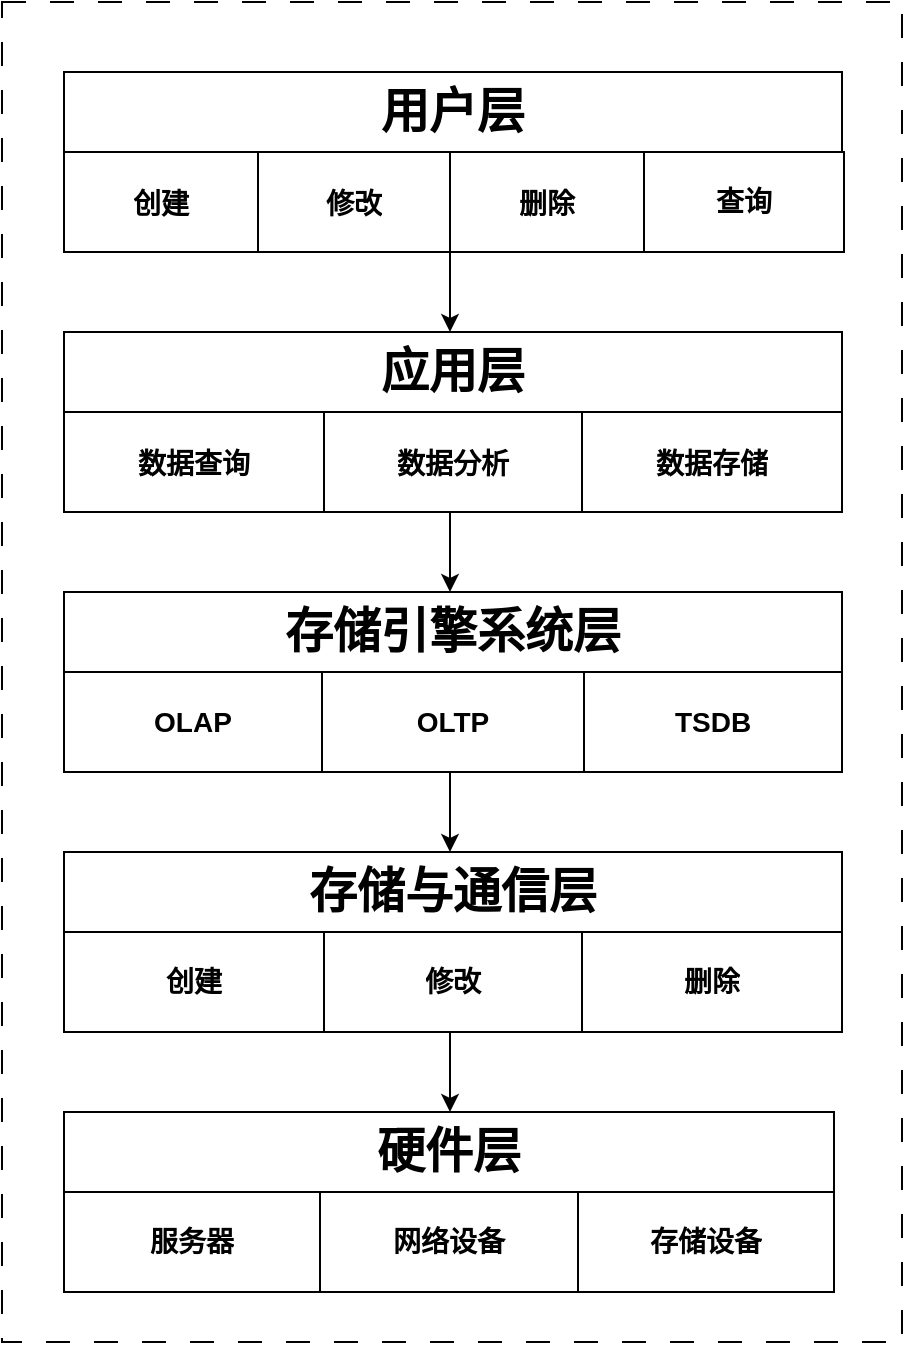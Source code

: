 <mxfile version="21.7.5" type="github">
  <diagram id="prtHgNgQTEPvFCAcTncT" name="Page-1">
    <mxGraphModel dx="1379" dy="764" grid="1" gridSize="10" guides="1" tooltips="1" connect="1" arrows="1" fold="1" page="1" pageScale="1" pageWidth="827" pageHeight="1169" math="0" shadow="0">
      <root>
        <mxCell id="0" />
        <mxCell id="1" parent="0" />
        <mxCell id="x2MY3SJJRR_8M5Zhqf7X-85" value="" style="whiteSpace=wrap;html=1;dashed=1;dashPattern=12 12;" vertex="1" parent="1">
          <mxGeometry x="210" y="165" width="450" height="670" as="geometry" />
        </mxCell>
        <mxCell id="x2MY3SJJRR_8M5Zhqf7X-1" value="&lt;font style=&quot;font-size: 24px;&quot;&gt;&lt;span&gt;用户层&lt;/span&gt;&lt;/font&gt;" style="rounded=0;whiteSpace=wrap;html=1;fontStyle=1" vertex="1" parent="1">
          <mxGeometry x="241" y="200" width="389" height="40" as="geometry" />
        </mxCell>
        <mxCell id="x2MY3SJJRR_8M5Zhqf7X-33" value="" style="group;fontStyle=1" vertex="1" connectable="0" parent="1">
          <mxGeometry x="241" y="240" width="390" height="50" as="geometry" />
        </mxCell>
        <mxCell id="x2MY3SJJRR_8M5Zhqf7X-5" value="" style="shape=table;startSize=0;container=1;collapsible=0;childLayout=tableLayout;fontSize=16;fontStyle=1" vertex="1" parent="x2MY3SJJRR_8M5Zhqf7X-33">
          <mxGeometry width="290" height="50" as="geometry" />
        </mxCell>
        <mxCell id="x2MY3SJJRR_8M5Zhqf7X-6" value="" style="shape=tableRow;horizontal=0;startSize=0;swimlaneHead=0;swimlaneBody=0;strokeColor=inherit;top=0;left=0;bottom=0;right=0;collapsible=0;dropTarget=0;fillColor=none;points=[[0,0.5],[1,0.5]];portConstraint=eastwest;fontSize=16;fontStyle=1" vertex="1" parent="x2MY3SJJRR_8M5Zhqf7X-5">
          <mxGeometry width="290" height="50" as="geometry" />
        </mxCell>
        <mxCell id="x2MY3SJJRR_8M5Zhqf7X-7" value="&lt;font style=&quot;font-size: 14px;&quot;&gt;创建&lt;/font&gt;" style="shape=partialRectangle;html=1;whiteSpace=wrap;connectable=0;strokeColor=inherit;overflow=hidden;fillColor=none;top=0;left=0;bottom=0;right=0;pointerEvents=1;fontSize=16;fontStyle=1" vertex="1" parent="x2MY3SJJRR_8M5Zhqf7X-6">
          <mxGeometry width="97" height="50" as="geometry">
            <mxRectangle width="97" height="50" as="alternateBounds" />
          </mxGeometry>
        </mxCell>
        <mxCell id="x2MY3SJJRR_8M5Zhqf7X-8" value="&lt;font style=&quot;font-size: 14px;&quot;&gt;修改&lt;/font&gt;" style="shape=partialRectangle;html=1;whiteSpace=wrap;connectable=0;strokeColor=inherit;overflow=hidden;fillColor=none;top=0;left=0;bottom=0;right=0;pointerEvents=1;fontSize=16;fontStyle=1" vertex="1" parent="x2MY3SJJRR_8M5Zhqf7X-6">
          <mxGeometry x="97" width="96" height="50" as="geometry">
            <mxRectangle width="96" height="50" as="alternateBounds" />
          </mxGeometry>
        </mxCell>
        <mxCell id="x2MY3SJJRR_8M5Zhqf7X-9" value="&lt;font style=&quot;font-size: 14px;&quot;&gt;删除&lt;/font&gt;" style="shape=partialRectangle;html=1;whiteSpace=wrap;connectable=0;strokeColor=inherit;overflow=hidden;fillColor=none;top=0;left=0;bottom=0;right=0;pointerEvents=1;fontSize=16;fontStyle=1" vertex="1" parent="x2MY3SJJRR_8M5Zhqf7X-6">
          <mxGeometry x="193" width="97" height="50" as="geometry">
            <mxRectangle width="97" height="50" as="alternateBounds" />
          </mxGeometry>
        </mxCell>
        <mxCell id="x2MY3SJJRR_8M5Zhqf7X-32" value="&lt;font style=&quot;font-size: 14px;&quot;&gt;查询&lt;/font&gt;" style="whiteSpace=wrap;html=1;fontStyle=1" vertex="1" parent="x2MY3SJJRR_8M5Zhqf7X-33">
          <mxGeometry x="290" width="100" height="50" as="geometry" />
        </mxCell>
        <mxCell id="x2MY3SJJRR_8M5Zhqf7X-35" value="" style="endArrow=classic;html=1;rounded=0;exitX=0.669;exitY=1;exitDx=0;exitDy=0;exitPerimeter=0;fontStyle=1" edge="1" parent="1">
          <mxGeometry width="50" height="50" relative="1" as="geometry">
            <mxPoint x="434.01" y="290" as="sourcePoint" />
            <mxPoint x="434" y="330" as="targetPoint" />
          </mxGeometry>
        </mxCell>
        <mxCell id="x2MY3SJJRR_8M5Zhqf7X-36" value="&lt;font style=&quot;font-size: 24px;&quot;&gt;&lt;span&gt;应用层&lt;/span&gt;&lt;/font&gt;" style="rounded=0;whiteSpace=wrap;html=1;fontStyle=1" vertex="1" parent="1">
          <mxGeometry x="241" y="330" width="389" height="40" as="geometry" />
        </mxCell>
        <mxCell id="x2MY3SJJRR_8M5Zhqf7X-44" value="" style="endArrow=classic;html=1;rounded=0;exitX=0.669;exitY=1;exitDx=0;exitDy=0;exitPerimeter=0;fontStyle=1" edge="1" parent="1">
          <mxGeometry width="50" height="50" relative="1" as="geometry">
            <mxPoint x="434.01" y="420" as="sourcePoint" />
            <mxPoint x="434" y="460" as="targetPoint" />
          </mxGeometry>
        </mxCell>
        <mxCell id="x2MY3SJJRR_8M5Zhqf7X-45" value="&lt;font style=&quot;font-size: 24px;&quot;&gt;&lt;span&gt;存储引擎系统层&lt;/span&gt;&lt;/font&gt;" style="rounded=0;whiteSpace=wrap;html=1;fontStyle=1" vertex="1" parent="1">
          <mxGeometry x="241" y="460" width="389" height="40" as="geometry" />
        </mxCell>
        <mxCell id="x2MY3SJJRR_8M5Zhqf7X-53" value="" style="endArrow=classic;html=1;rounded=0;exitX=0.669;exitY=1;exitDx=0;exitDy=0;exitPerimeter=0;fontStyle=1" edge="1" parent="1">
          <mxGeometry width="50" height="50" relative="1" as="geometry">
            <mxPoint x="434.01" y="550" as="sourcePoint" />
            <mxPoint x="434" y="590" as="targetPoint" />
          </mxGeometry>
        </mxCell>
        <mxCell id="x2MY3SJJRR_8M5Zhqf7X-54" value="&lt;font style=&quot;font-size: 24px;&quot;&gt;&lt;span&gt;存储与通信层&lt;/span&gt;&lt;/font&gt;" style="rounded=0;whiteSpace=wrap;html=1;fontStyle=1" vertex="1" parent="1">
          <mxGeometry x="241" y="590" width="389" height="40" as="geometry" />
        </mxCell>
        <mxCell id="x2MY3SJJRR_8M5Zhqf7X-62" value="" style="endArrow=classic;html=1;rounded=0;exitX=0.669;exitY=1;exitDx=0;exitDy=0;exitPerimeter=0;fontStyle=1" edge="1" parent="1">
          <mxGeometry width="50" height="50" relative="1" as="geometry">
            <mxPoint x="434.01" y="680" as="sourcePoint" />
            <mxPoint x="434" y="720" as="targetPoint" />
          </mxGeometry>
        </mxCell>
        <mxCell id="x2MY3SJJRR_8M5Zhqf7X-63" value="&lt;font style=&quot;font-size: 24px;&quot;&gt;&lt;span&gt;硬件层&lt;/span&gt;&lt;/font&gt;" style="rounded=0;whiteSpace=wrap;html=1;fontStyle=1" vertex="1" parent="1">
          <mxGeometry x="241" y="720" width="385" height="40" as="geometry" />
        </mxCell>
        <mxCell id="x2MY3SJJRR_8M5Zhqf7X-65" value="" style="shape=table;startSize=0;container=1;collapsible=0;childLayout=tableLayout;fontSize=16;fontStyle=1" vertex="1" parent="1">
          <mxGeometry x="241" y="760" width="385" height="50" as="geometry" />
        </mxCell>
        <mxCell id="x2MY3SJJRR_8M5Zhqf7X-66" value="" style="shape=tableRow;horizontal=0;startSize=0;swimlaneHead=0;swimlaneBody=0;strokeColor=inherit;top=0;left=0;bottom=0;right=0;collapsible=0;dropTarget=0;fillColor=none;points=[[0,0.5],[1,0.5]];portConstraint=eastwest;fontSize=16;fontStyle=1" vertex="1" parent="x2MY3SJJRR_8M5Zhqf7X-65">
          <mxGeometry width="385" height="50" as="geometry" />
        </mxCell>
        <mxCell id="x2MY3SJJRR_8M5Zhqf7X-67" value="&lt;font style=&quot;font-size: 14px;&quot;&gt;服务器&lt;/font&gt;" style="shape=partialRectangle;html=1;whiteSpace=wrap;connectable=0;strokeColor=inherit;overflow=hidden;fillColor=none;top=0;left=0;bottom=0;right=0;pointerEvents=1;fontSize=14;fontStyle=1" vertex="1" parent="x2MY3SJJRR_8M5Zhqf7X-66">
          <mxGeometry width="128" height="50" as="geometry">
            <mxRectangle width="128" height="50" as="alternateBounds" />
          </mxGeometry>
        </mxCell>
        <mxCell id="x2MY3SJJRR_8M5Zhqf7X-68" value="网络设备" style="shape=partialRectangle;html=1;whiteSpace=wrap;connectable=0;strokeColor=inherit;overflow=hidden;fillColor=none;top=0;left=0;bottom=0;right=0;pointerEvents=1;fontSize=14;fontStyle=1" vertex="1" parent="x2MY3SJJRR_8M5Zhqf7X-66">
          <mxGeometry x="128" width="129" height="50" as="geometry">
            <mxRectangle width="129" height="50" as="alternateBounds" />
          </mxGeometry>
        </mxCell>
        <mxCell id="x2MY3SJJRR_8M5Zhqf7X-69" value="存储设备" style="shape=partialRectangle;html=1;whiteSpace=wrap;connectable=0;strokeColor=inherit;overflow=hidden;fillColor=none;top=0;left=0;bottom=0;right=0;pointerEvents=1;fontSize=14;fontStyle=1" vertex="1" parent="x2MY3SJJRR_8M5Zhqf7X-66">
          <mxGeometry x="257" width="128" height="50" as="geometry">
            <mxRectangle width="128" height="50" as="alternateBounds" />
          </mxGeometry>
        </mxCell>
        <mxCell id="x2MY3SJJRR_8M5Zhqf7X-56" value="" style="shape=table;startSize=0;container=1;collapsible=0;childLayout=tableLayout;fontSize=16;fontStyle=1" vertex="1" parent="1">
          <mxGeometry x="241" y="630" width="389" height="50" as="geometry" />
        </mxCell>
        <mxCell id="x2MY3SJJRR_8M5Zhqf7X-57" value="" style="shape=tableRow;horizontal=0;startSize=0;swimlaneHead=0;swimlaneBody=0;strokeColor=inherit;top=0;left=0;bottom=0;right=0;collapsible=0;dropTarget=0;fillColor=none;points=[[0,0.5],[1,0.5]];portConstraint=eastwest;fontSize=16;fontStyle=1" vertex="1" parent="x2MY3SJJRR_8M5Zhqf7X-56">
          <mxGeometry width="389" height="50" as="geometry" />
        </mxCell>
        <mxCell id="x2MY3SJJRR_8M5Zhqf7X-58" value="&lt;font style=&quot;font-size: 14px;&quot;&gt;创建&lt;/font&gt;" style="shape=partialRectangle;html=1;whiteSpace=wrap;connectable=0;strokeColor=inherit;overflow=hidden;fillColor=none;top=0;left=0;bottom=0;right=0;pointerEvents=1;fontSize=14;fontStyle=1" vertex="1" parent="x2MY3SJJRR_8M5Zhqf7X-57">
          <mxGeometry width="130" height="50" as="geometry">
            <mxRectangle width="130" height="50" as="alternateBounds" />
          </mxGeometry>
        </mxCell>
        <mxCell id="x2MY3SJJRR_8M5Zhqf7X-59" value="修改" style="shape=partialRectangle;html=1;whiteSpace=wrap;connectable=0;strokeColor=inherit;overflow=hidden;fillColor=none;top=0;left=0;bottom=0;right=0;pointerEvents=1;fontSize=14;fontStyle=1" vertex="1" parent="x2MY3SJJRR_8M5Zhqf7X-57">
          <mxGeometry x="130" width="129" height="50" as="geometry">
            <mxRectangle width="129" height="50" as="alternateBounds" />
          </mxGeometry>
        </mxCell>
        <mxCell id="x2MY3SJJRR_8M5Zhqf7X-60" value="删除" style="shape=partialRectangle;html=1;whiteSpace=wrap;connectable=0;strokeColor=inherit;overflow=hidden;fillColor=none;top=0;left=0;bottom=0;right=0;pointerEvents=1;fontSize=14;fontStyle=1" vertex="1" parent="x2MY3SJJRR_8M5Zhqf7X-57">
          <mxGeometry x="259" width="130" height="50" as="geometry">
            <mxRectangle width="130" height="50" as="alternateBounds" />
          </mxGeometry>
        </mxCell>
        <mxCell id="x2MY3SJJRR_8M5Zhqf7X-47" value="" style="shape=table;startSize=0;container=1;collapsible=0;childLayout=tableLayout;fontSize=16;fontStyle=1" vertex="1" parent="1">
          <mxGeometry x="241" y="500" width="389" height="50" as="geometry" />
        </mxCell>
        <mxCell id="x2MY3SJJRR_8M5Zhqf7X-48" value="" style="shape=tableRow;horizontal=0;startSize=0;swimlaneHead=0;swimlaneBody=0;strokeColor=inherit;top=0;left=0;bottom=0;right=0;collapsible=0;dropTarget=0;fillColor=none;points=[[0,0.5],[1,0.5]];portConstraint=eastwest;fontSize=16;fontStyle=1" vertex="1" parent="x2MY3SJJRR_8M5Zhqf7X-47">
          <mxGeometry width="389" height="50" as="geometry" />
        </mxCell>
        <mxCell id="x2MY3SJJRR_8M5Zhqf7X-49" value="&lt;font style=&quot;font-size: 14px;&quot;&gt;OLAP&lt;/font&gt;" style="shape=partialRectangle;html=1;whiteSpace=wrap;connectable=0;strokeColor=inherit;overflow=hidden;fillColor=none;top=0;left=0;bottom=0;right=0;pointerEvents=1;fontSize=14;fontStyle=1" vertex="1" parent="x2MY3SJJRR_8M5Zhqf7X-48">
          <mxGeometry width="129" height="50" as="geometry">
            <mxRectangle width="129" height="50" as="alternateBounds" />
          </mxGeometry>
        </mxCell>
        <mxCell id="x2MY3SJJRR_8M5Zhqf7X-50" value="OLTP" style="shape=partialRectangle;html=1;whiteSpace=wrap;connectable=0;strokeColor=inherit;overflow=hidden;fillColor=none;top=0;left=0;bottom=0;right=0;pointerEvents=1;fontSize=14;fontStyle=1" vertex="1" parent="x2MY3SJJRR_8M5Zhqf7X-48">
          <mxGeometry x="129" width="131" height="50" as="geometry">
            <mxRectangle width="131" height="50" as="alternateBounds" />
          </mxGeometry>
        </mxCell>
        <mxCell id="x2MY3SJJRR_8M5Zhqf7X-51" value="TSDB" style="shape=partialRectangle;html=1;whiteSpace=wrap;connectable=0;strokeColor=inherit;overflow=hidden;fillColor=none;top=0;left=0;bottom=0;right=0;pointerEvents=1;fontSize=14;fontStyle=1" vertex="1" parent="x2MY3SJJRR_8M5Zhqf7X-48">
          <mxGeometry x="260" width="129" height="50" as="geometry">
            <mxRectangle width="129" height="50" as="alternateBounds" />
          </mxGeometry>
        </mxCell>
        <mxCell id="x2MY3SJJRR_8M5Zhqf7X-38" value="" style="shape=table;startSize=0;container=1;collapsible=0;childLayout=tableLayout;fontSize=16;fontStyle=1" vertex="1" parent="1">
          <mxGeometry x="241" y="370" width="389" height="50" as="geometry" />
        </mxCell>
        <mxCell id="x2MY3SJJRR_8M5Zhqf7X-39" value="" style="shape=tableRow;horizontal=0;startSize=0;swimlaneHead=0;swimlaneBody=0;strokeColor=inherit;top=0;left=0;bottom=0;right=0;collapsible=0;dropTarget=0;fillColor=none;points=[[0,0.5],[1,0.5]];portConstraint=eastwest;fontSize=16;fontStyle=1" vertex="1" parent="x2MY3SJJRR_8M5Zhqf7X-38">
          <mxGeometry width="389" height="50" as="geometry" />
        </mxCell>
        <mxCell id="x2MY3SJJRR_8M5Zhqf7X-40" value="&lt;font style=&quot;font-size: 14px;&quot;&gt;数据查询&lt;/font&gt;" style="shape=partialRectangle;html=1;whiteSpace=wrap;connectable=0;strokeColor=inherit;overflow=hidden;fillColor=none;top=0;left=0;bottom=0;right=0;pointerEvents=1;fontSize=16;fontStyle=1" vertex="1" parent="x2MY3SJJRR_8M5Zhqf7X-39">
          <mxGeometry width="130" height="50" as="geometry">
            <mxRectangle width="130" height="50" as="alternateBounds" />
          </mxGeometry>
        </mxCell>
        <mxCell id="x2MY3SJJRR_8M5Zhqf7X-41" value="&lt;font style=&quot;font-size: 14px;&quot;&gt;数据分析&lt;/font&gt;" style="shape=partialRectangle;html=1;whiteSpace=wrap;connectable=0;strokeColor=inherit;overflow=hidden;fillColor=none;top=0;left=0;bottom=0;right=0;pointerEvents=1;fontSize=16;fontStyle=1" vertex="1" parent="x2MY3SJJRR_8M5Zhqf7X-39">
          <mxGeometry x="130" width="129" height="50" as="geometry">
            <mxRectangle width="129" height="50" as="alternateBounds" />
          </mxGeometry>
        </mxCell>
        <mxCell id="x2MY3SJJRR_8M5Zhqf7X-42" value="&lt;font style=&quot;font-size: 14px;&quot;&gt;数据存储&lt;/font&gt;" style="shape=partialRectangle;html=1;whiteSpace=wrap;connectable=0;strokeColor=inherit;overflow=hidden;fillColor=none;top=0;left=0;bottom=0;right=0;pointerEvents=1;fontSize=16;fontStyle=1" vertex="1" parent="x2MY3SJJRR_8M5Zhqf7X-39">
          <mxGeometry x="259" width="130" height="50" as="geometry">
            <mxRectangle width="130" height="50" as="alternateBounds" />
          </mxGeometry>
        </mxCell>
      </root>
    </mxGraphModel>
  </diagram>
</mxfile>
